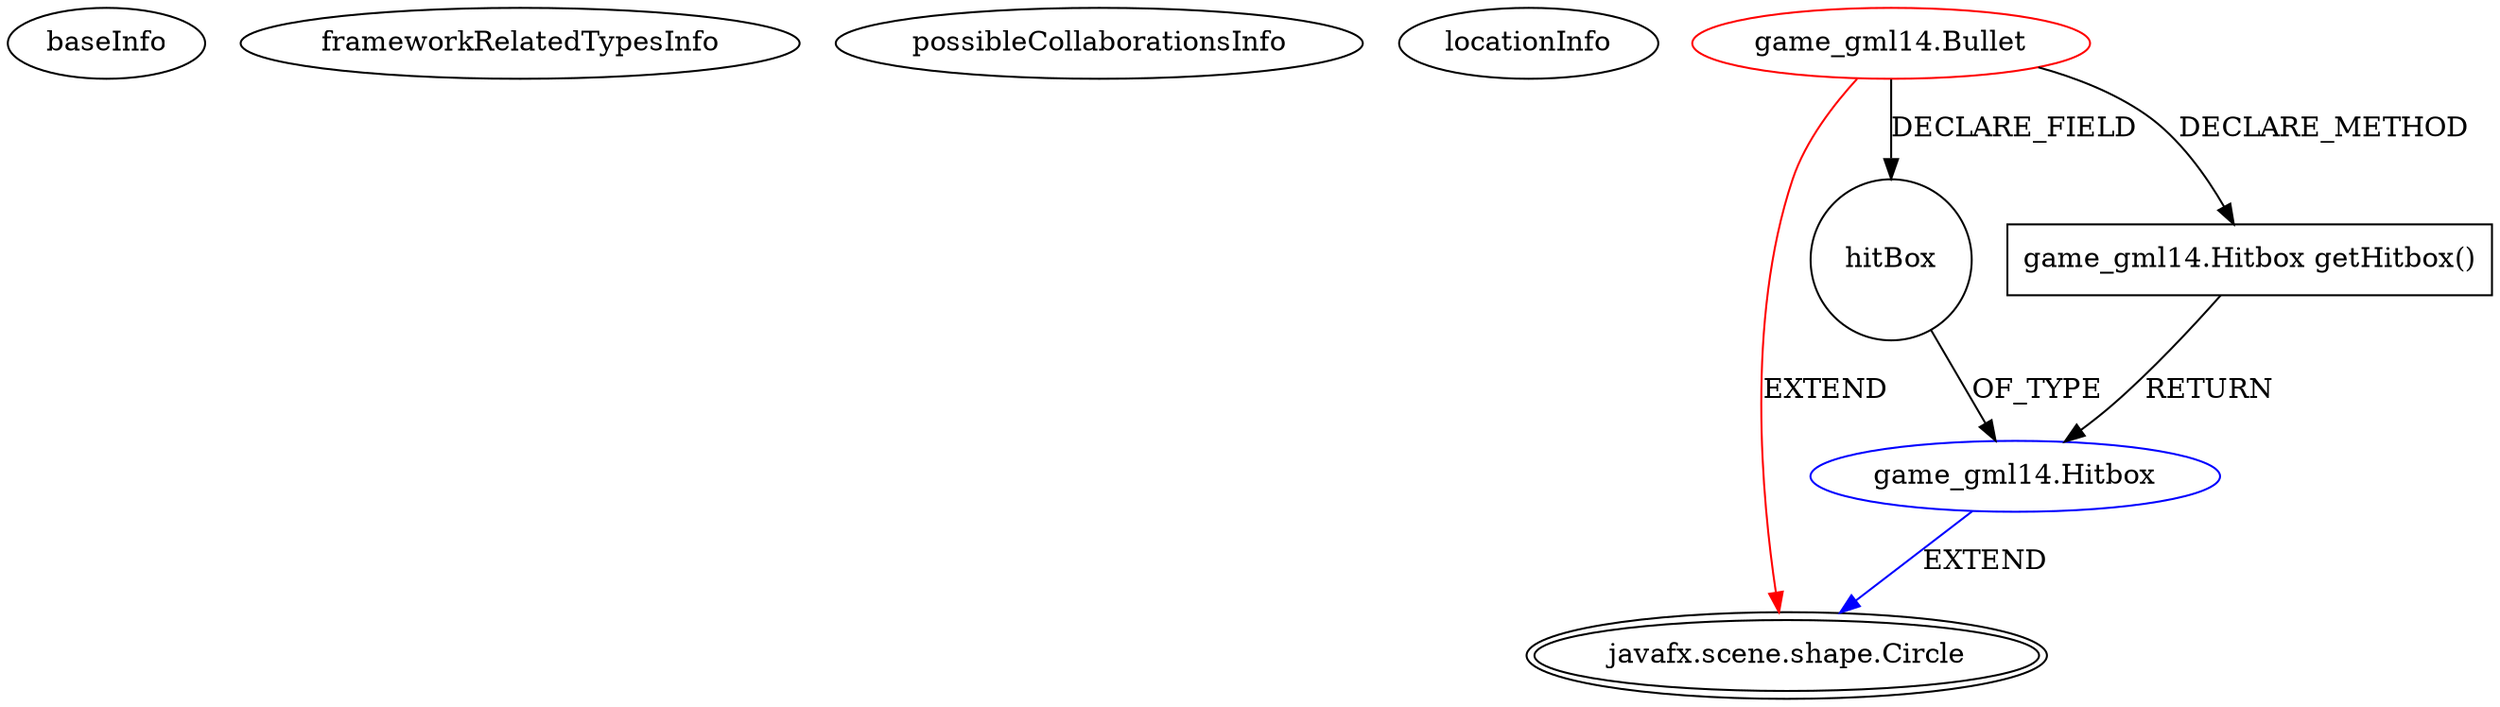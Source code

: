 digraph {
baseInfo[graphId=2821,category="extension_graph",isAnonymous=false,possibleRelation=true]
frameworkRelatedTypesInfo[0="javafx.scene.shape.Circle"]
possibleCollaborationsInfo[0="2821~CLIENT_METHOD_DECLARATION-RETURN_TYPE-FIELD_DECLARATION-~javafx.scene.shape.Circle ~javafx.scene.shape.Circle ~false~false"]
locationInfo[projectName="gregory-lyons-voyage-to-venus",filePath="/gregory-lyons-voyage-to-venus/voyage-to-venus-master/src/game_gml14/Bullet.java",contextSignature="Bullet",graphId="2821"]
0[label="game_gml14.Bullet",vertexType="ROOT_CLIENT_CLASS_DECLARATION",isFrameworkType=false,color=red]
1[label="javafx.scene.shape.Circle",vertexType="FRAMEWORK_CLASS_TYPE",isFrameworkType=true,peripheries=2]
2[label="hitBox",vertexType="FIELD_DECLARATION",isFrameworkType=false,shape=circle]
3[label="game_gml14.Hitbox",vertexType="REFERENCE_CLIENT_CLASS_DECLARATION",isFrameworkType=false,color=blue]
17[label="game_gml14.Hitbox getHitbox()",vertexType="CLIENT_METHOD_DECLARATION",isFrameworkType=false,shape=box]
0->1[label="EXTEND",color=red]
0->2[label="DECLARE_FIELD"]
3->1[label="EXTEND",color=blue]
2->3[label="OF_TYPE"]
0->17[label="DECLARE_METHOD"]
17->3[label="RETURN"]
}

